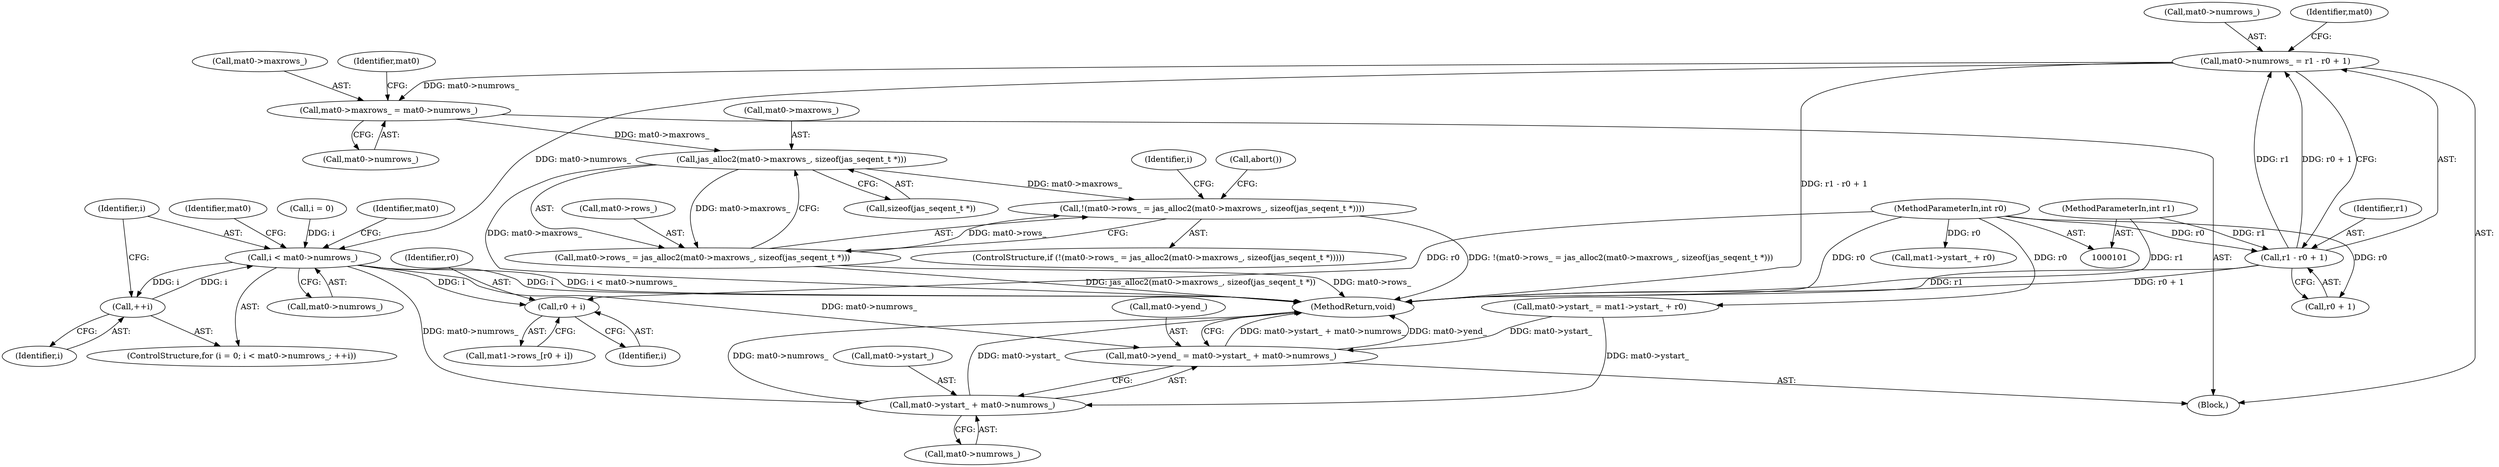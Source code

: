 digraph "1_jasper_d42b2388f7f8e0332c846675133acea151fc557a_17@integer" {
"1000156" [label="(Call,mat0->numrows_ = r1 - r0 + 1)"];
"1000160" [label="(Call,r1 - r0 + 1)"];
"1000106" [label="(MethodParameterIn,int r1)"];
"1000104" [label="(MethodParameterIn,int r0)"];
"1000174" [label="(Call,mat0->maxrows_ = mat0->numrows_)"];
"1000187" [label="(Call,jas_alloc2(mat0->maxrows_, sizeof(jas_seqent_t *)))"];
"1000182" [label="(Call,!(mat0->rows_ = jas_alloc2(mat0->maxrows_, sizeof(jas_seqent_t *))))"];
"1000183" [label="(Call,mat0->rows_ = jas_alloc2(mat0->maxrows_, sizeof(jas_seqent_t *)))"];
"1000199" [label="(Call,i < mat0->numrows_)"];
"1000204" [label="(Call,++i)"];
"1000218" [label="(Call,r0 + i)"];
"1000251" [label="(Call,mat0->yend_ = mat0->ystart_ + mat0->numrows_)"];
"1000255" [label="(Call,mat0->ystart_ + mat0->numrows_)"];
"1000157" [label="(Call,mat0->numrows_)"];
"1000175" [label="(Call,mat0->maxrows_)"];
"1000195" [label="(ControlStructure,for (i = 0; i < mat0->numrows_; ++i))"];
"1000259" [label="(Call,mat0->numrows_)"];
"1000162" [label="(Call,r0 + 1)"];
"1000205" [label="(Identifier,i)"];
"1000183" [label="(Call,mat0->rows_ = jas_alloc2(mat0->maxrows_, sizeof(jas_seqent_t *)))"];
"1000200" [label="(Identifier,i)"];
"1000156" [label="(Call,mat0->numrows_ = r1 - r0 + 1)"];
"1000108" [label="(Block,)"];
"1000235" [label="(Call,mat1->ystart_ + r0)"];
"1000251" [label="(Call,mat0->yend_ = mat0->ystart_ + mat0->numrows_)"];
"1000161" [label="(Identifier,r1)"];
"1000219" [label="(Identifier,r0)"];
"1000160" [label="(Call,r1 - r0 + 1)"];
"1000174" [label="(Call,mat0->maxrows_ = mat0->numrows_)"];
"1000106" [label="(MethodParameterIn,int r1)"];
"1000185" [label="(Identifier,mat0)"];
"1000252" [label="(Call,mat0->yend_)"];
"1000197" [label="(Identifier,i)"];
"1000184" [label="(Call,mat0->rows_)"];
"1000220" [label="(Identifier,i)"];
"1000104" [label="(MethodParameterIn,int r0)"];
"1000187" [label="(Call,jas_alloc2(mat0->maxrows_, sizeof(jas_seqent_t *)))"];
"1000196" [label="(Call,i = 0)"];
"1000199" [label="(Call,i < mat0->numrows_)"];
"1000178" [label="(Call,mat0->numrows_)"];
"1000201" [label="(Call,mat0->numrows_)"];
"1000231" [label="(Call,mat0->ystart_ = mat1->ystart_ + r0)"];
"1000214" [label="(Call,mat1->rows_[r0 + i])"];
"1000167" [label="(Identifier,mat0)"];
"1000204" [label="(Call,++i)"];
"1000191" [label="(Call,sizeof(jas_seqent_t *))"];
"1000224" [label="(Identifier,mat0)"];
"1000255" [label="(Call,mat0->ystart_ + mat0->numrows_)"];
"1000256" [label="(Call,mat0->ystart_)"];
"1000188" [label="(Call,mat0->maxrows_)"];
"1000181" [label="(ControlStructure,if (!(mat0->rows_ = jas_alloc2(mat0->maxrows_, sizeof(jas_seqent_t *)))))"];
"1000218" [label="(Call,r0 + i)"];
"1000182" [label="(Call,!(mat0->rows_ = jas_alloc2(mat0->maxrows_, sizeof(jas_seqent_t *))))"];
"1000194" [label="(Call,abort())"];
"1000262" [label="(MethodReturn,void)"];
"1000210" [label="(Identifier,mat0)"];
"1000156" -> "1000108"  [label="AST: "];
"1000156" -> "1000160"  [label="CFG: "];
"1000157" -> "1000156"  [label="AST: "];
"1000160" -> "1000156"  [label="AST: "];
"1000167" -> "1000156"  [label="CFG: "];
"1000156" -> "1000262"  [label="DDG: r1 - r0 + 1"];
"1000160" -> "1000156"  [label="DDG: r1"];
"1000160" -> "1000156"  [label="DDG: r0 + 1"];
"1000156" -> "1000174"  [label="DDG: mat0->numrows_"];
"1000156" -> "1000199"  [label="DDG: mat0->numrows_"];
"1000160" -> "1000162"  [label="CFG: "];
"1000161" -> "1000160"  [label="AST: "];
"1000162" -> "1000160"  [label="AST: "];
"1000160" -> "1000262"  [label="DDG: r0 + 1"];
"1000160" -> "1000262"  [label="DDG: r1"];
"1000106" -> "1000160"  [label="DDG: r1"];
"1000104" -> "1000160"  [label="DDG: r0"];
"1000106" -> "1000101"  [label="AST: "];
"1000106" -> "1000262"  [label="DDG: r1"];
"1000104" -> "1000101"  [label="AST: "];
"1000104" -> "1000262"  [label="DDG: r0"];
"1000104" -> "1000162"  [label="DDG: r0"];
"1000104" -> "1000218"  [label="DDG: r0"];
"1000104" -> "1000231"  [label="DDG: r0"];
"1000104" -> "1000235"  [label="DDG: r0"];
"1000174" -> "1000108"  [label="AST: "];
"1000174" -> "1000178"  [label="CFG: "];
"1000175" -> "1000174"  [label="AST: "];
"1000178" -> "1000174"  [label="AST: "];
"1000185" -> "1000174"  [label="CFG: "];
"1000174" -> "1000187"  [label="DDG: mat0->maxrows_"];
"1000187" -> "1000183"  [label="AST: "];
"1000187" -> "1000191"  [label="CFG: "];
"1000188" -> "1000187"  [label="AST: "];
"1000191" -> "1000187"  [label="AST: "];
"1000183" -> "1000187"  [label="CFG: "];
"1000187" -> "1000262"  [label="DDG: mat0->maxrows_"];
"1000187" -> "1000182"  [label="DDG: mat0->maxrows_"];
"1000187" -> "1000183"  [label="DDG: mat0->maxrows_"];
"1000182" -> "1000181"  [label="AST: "];
"1000182" -> "1000183"  [label="CFG: "];
"1000183" -> "1000182"  [label="AST: "];
"1000194" -> "1000182"  [label="CFG: "];
"1000197" -> "1000182"  [label="CFG: "];
"1000182" -> "1000262"  [label="DDG: !(mat0->rows_ = jas_alloc2(mat0->maxrows_, sizeof(jas_seqent_t *)))"];
"1000183" -> "1000182"  [label="DDG: mat0->rows_"];
"1000184" -> "1000183"  [label="AST: "];
"1000183" -> "1000262"  [label="DDG: jas_alloc2(mat0->maxrows_, sizeof(jas_seqent_t *))"];
"1000183" -> "1000262"  [label="DDG: mat0->rows_"];
"1000199" -> "1000195"  [label="AST: "];
"1000199" -> "1000201"  [label="CFG: "];
"1000200" -> "1000199"  [label="AST: "];
"1000201" -> "1000199"  [label="AST: "];
"1000210" -> "1000199"  [label="CFG: "];
"1000224" -> "1000199"  [label="CFG: "];
"1000199" -> "1000262"  [label="DDG: i"];
"1000199" -> "1000262"  [label="DDG: i < mat0->numrows_"];
"1000196" -> "1000199"  [label="DDG: i"];
"1000204" -> "1000199"  [label="DDG: i"];
"1000199" -> "1000204"  [label="DDG: i"];
"1000199" -> "1000218"  [label="DDG: i"];
"1000199" -> "1000251"  [label="DDG: mat0->numrows_"];
"1000199" -> "1000255"  [label="DDG: mat0->numrows_"];
"1000204" -> "1000195"  [label="AST: "];
"1000204" -> "1000205"  [label="CFG: "];
"1000205" -> "1000204"  [label="AST: "];
"1000200" -> "1000204"  [label="CFG: "];
"1000218" -> "1000214"  [label="AST: "];
"1000218" -> "1000220"  [label="CFG: "];
"1000219" -> "1000218"  [label="AST: "];
"1000220" -> "1000218"  [label="AST: "];
"1000214" -> "1000218"  [label="CFG: "];
"1000251" -> "1000108"  [label="AST: "];
"1000251" -> "1000255"  [label="CFG: "];
"1000252" -> "1000251"  [label="AST: "];
"1000255" -> "1000251"  [label="AST: "];
"1000262" -> "1000251"  [label="CFG: "];
"1000251" -> "1000262"  [label="DDG: mat0->ystart_ + mat0->numrows_"];
"1000251" -> "1000262"  [label="DDG: mat0->yend_"];
"1000231" -> "1000251"  [label="DDG: mat0->ystart_"];
"1000255" -> "1000259"  [label="CFG: "];
"1000256" -> "1000255"  [label="AST: "];
"1000259" -> "1000255"  [label="AST: "];
"1000255" -> "1000262"  [label="DDG: mat0->numrows_"];
"1000255" -> "1000262"  [label="DDG: mat0->ystart_"];
"1000231" -> "1000255"  [label="DDG: mat0->ystart_"];
}
